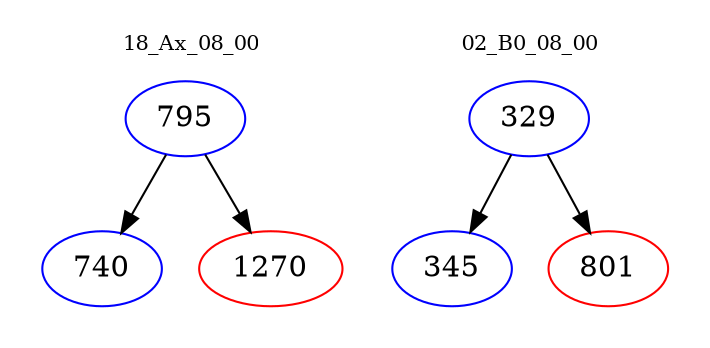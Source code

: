 digraph{
subgraph cluster_0 {
color = white
label = "18_Ax_08_00";
fontsize=10;
T0_795 [label="795", color="blue"]
T0_795 -> T0_740 [color="black"]
T0_740 [label="740", color="blue"]
T0_795 -> T0_1270 [color="black"]
T0_1270 [label="1270", color="red"]
}
subgraph cluster_1 {
color = white
label = "02_B0_08_00";
fontsize=10;
T1_329 [label="329", color="blue"]
T1_329 -> T1_345 [color="black"]
T1_345 [label="345", color="blue"]
T1_329 -> T1_801 [color="black"]
T1_801 [label="801", color="red"]
}
}
